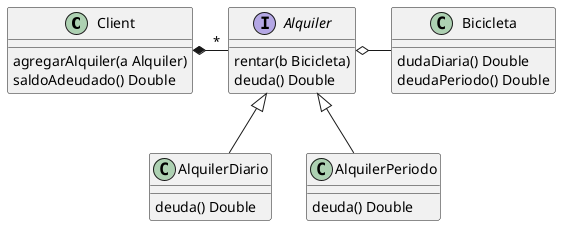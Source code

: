 @startuml

class Client {
        agregarAlquiler(a Alquiler)
        saldoAdeudado() Double
}

interface Alquiler {
        rentar(b Bicicleta)
        deuda() Double
}

class AlquilerDiario {
        deuda() Double
}

class AlquilerPeriodo {
        deuda() Double
}

class Bicicleta {
        dudaDiaria() Double
        deudaPeriodo() Double
}


Client *- "*" Alquiler

Alquiler o- Bicicleta

Alquiler <|-- AlquilerDiario
Alquiler <|-- AlquilerPeriodo

@enduml 

